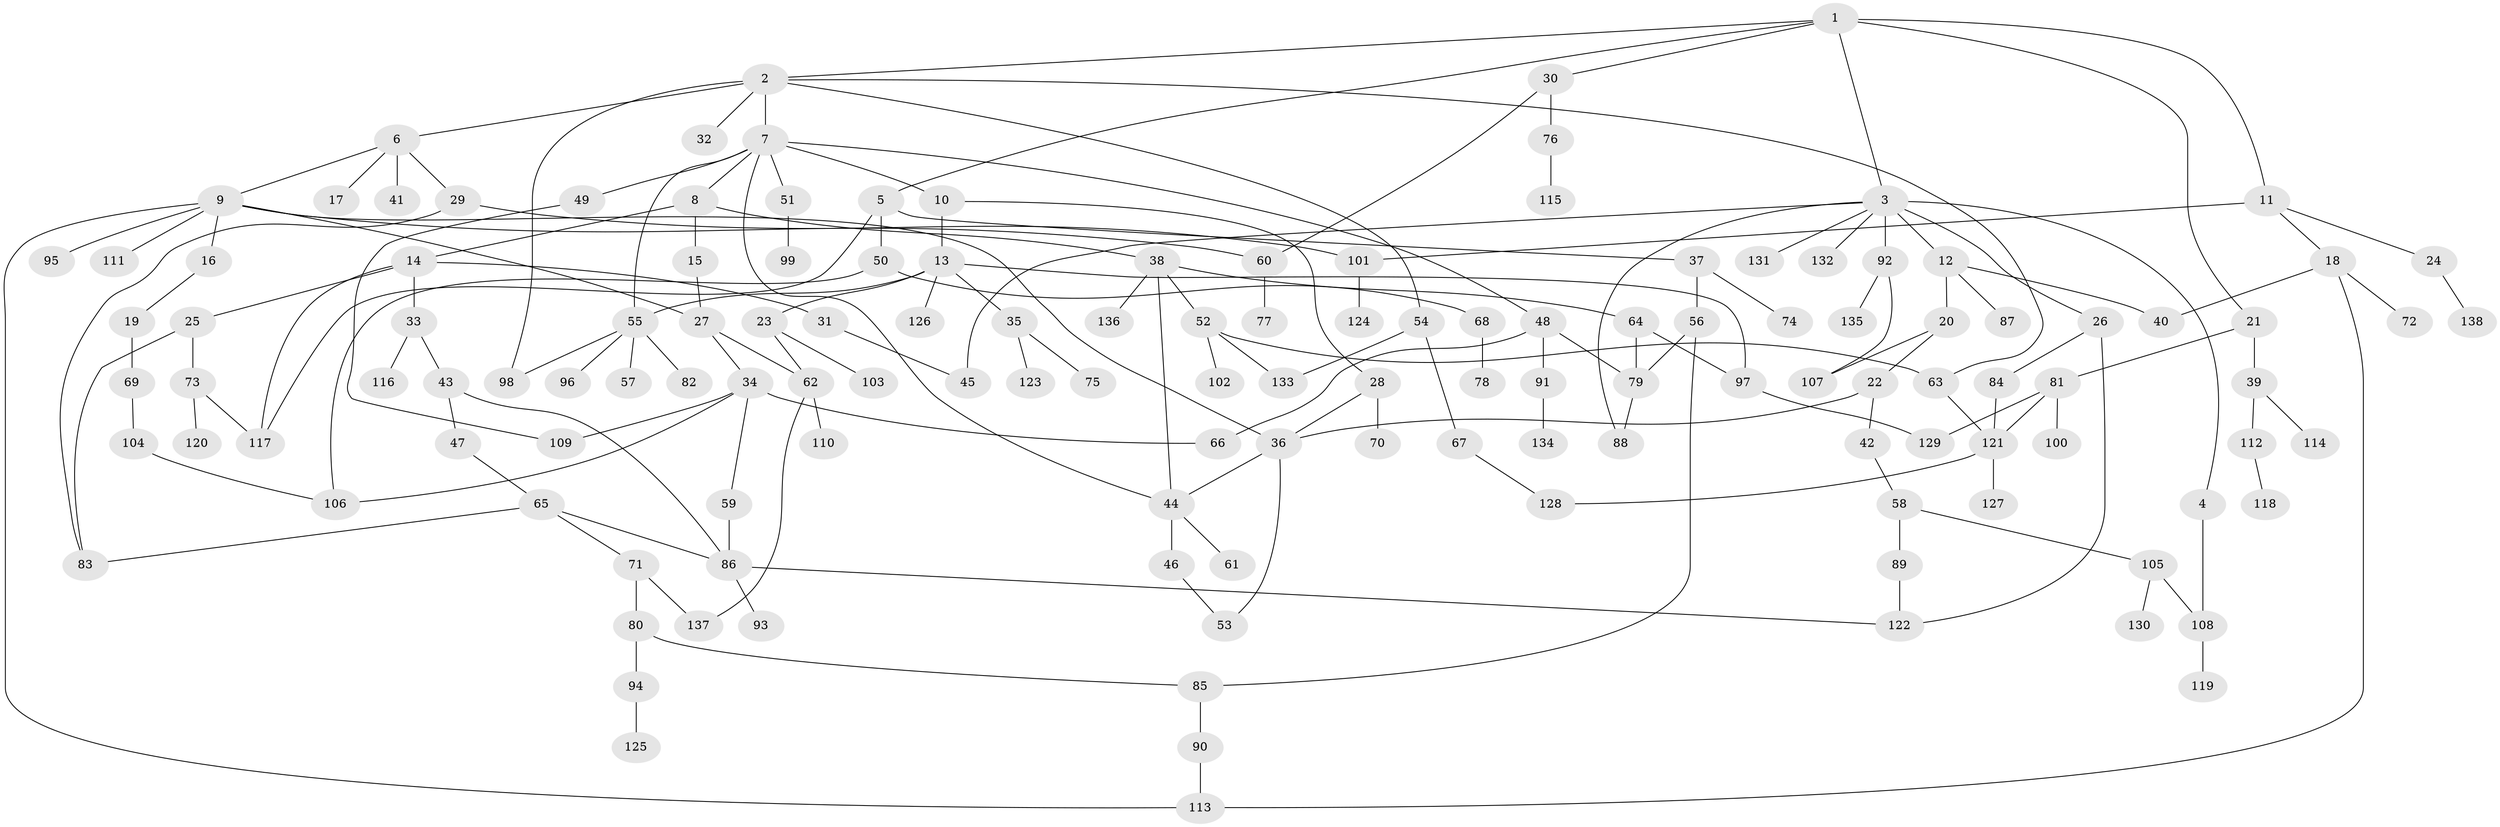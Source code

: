 // coarse degree distribution, {4: 0.08695652173913043, 1: 0.5072463768115942, 2: 0.2463768115942029, 3: 0.057971014492753624, 5: 0.043478260869565216, 16: 0.028985507246376812, 11: 0.014492753623188406, 7: 0.014492753623188406}
// Generated by graph-tools (version 1.1) at 2025/45/03/04/25 21:45:42]
// undirected, 138 vertices, 178 edges
graph export_dot {
graph [start="1"]
  node [color=gray90,style=filled];
  1;
  2;
  3;
  4;
  5;
  6;
  7;
  8;
  9;
  10;
  11;
  12;
  13;
  14;
  15;
  16;
  17;
  18;
  19;
  20;
  21;
  22;
  23;
  24;
  25;
  26;
  27;
  28;
  29;
  30;
  31;
  32;
  33;
  34;
  35;
  36;
  37;
  38;
  39;
  40;
  41;
  42;
  43;
  44;
  45;
  46;
  47;
  48;
  49;
  50;
  51;
  52;
  53;
  54;
  55;
  56;
  57;
  58;
  59;
  60;
  61;
  62;
  63;
  64;
  65;
  66;
  67;
  68;
  69;
  70;
  71;
  72;
  73;
  74;
  75;
  76;
  77;
  78;
  79;
  80;
  81;
  82;
  83;
  84;
  85;
  86;
  87;
  88;
  89;
  90;
  91;
  92;
  93;
  94;
  95;
  96;
  97;
  98;
  99;
  100;
  101;
  102;
  103;
  104;
  105;
  106;
  107;
  108;
  109;
  110;
  111;
  112;
  113;
  114;
  115;
  116;
  117;
  118;
  119;
  120;
  121;
  122;
  123;
  124;
  125;
  126;
  127;
  128;
  129;
  130;
  131;
  132;
  133;
  134;
  135;
  136;
  137;
  138;
  1 -- 2;
  1 -- 3;
  1 -- 5;
  1 -- 11;
  1 -- 21;
  1 -- 30;
  2 -- 6;
  2 -- 7;
  2 -- 32;
  2 -- 54;
  2 -- 63;
  2 -- 98;
  3 -- 4;
  3 -- 12;
  3 -- 26;
  3 -- 45;
  3 -- 92;
  3 -- 131;
  3 -- 132;
  3 -- 88;
  4 -- 108;
  5 -- 37;
  5 -- 50;
  5 -- 117;
  6 -- 9;
  6 -- 17;
  6 -- 29;
  6 -- 41;
  7 -- 8;
  7 -- 10;
  7 -- 48;
  7 -- 49;
  7 -- 51;
  7 -- 55;
  7 -- 44;
  8 -- 14;
  8 -- 15;
  8 -- 38;
  9 -- 16;
  9 -- 95;
  9 -- 111;
  9 -- 60;
  9 -- 36;
  9 -- 113;
  9 -- 27;
  10 -- 13;
  10 -- 28;
  11 -- 18;
  11 -- 24;
  11 -- 101;
  12 -- 20;
  12 -- 87;
  12 -- 40;
  13 -- 23;
  13 -- 35;
  13 -- 97;
  13 -- 126;
  13 -- 55;
  14 -- 25;
  14 -- 31;
  14 -- 33;
  14 -- 117;
  15 -- 27;
  16 -- 19;
  18 -- 40;
  18 -- 72;
  18 -- 113;
  19 -- 69;
  20 -- 22;
  20 -- 107;
  21 -- 39;
  21 -- 81;
  22 -- 36;
  22 -- 42;
  23 -- 62;
  23 -- 103;
  24 -- 138;
  25 -- 73;
  25 -- 83;
  26 -- 84;
  26 -- 122;
  27 -- 34;
  27 -- 62;
  28 -- 70;
  28 -- 36;
  29 -- 83;
  29 -- 101;
  30 -- 60;
  30 -- 76;
  31 -- 45;
  33 -- 43;
  33 -- 116;
  34 -- 59;
  34 -- 109;
  34 -- 106;
  34 -- 66;
  35 -- 75;
  35 -- 123;
  36 -- 44;
  36 -- 53;
  37 -- 56;
  37 -- 74;
  38 -- 44;
  38 -- 52;
  38 -- 64;
  38 -- 136;
  39 -- 112;
  39 -- 114;
  42 -- 58;
  43 -- 47;
  43 -- 86;
  44 -- 46;
  44 -- 61;
  46 -- 53;
  47 -- 65;
  48 -- 66;
  48 -- 91;
  48 -- 79;
  49 -- 109;
  50 -- 68;
  50 -- 106;
  51 -- 99;
  52 -- 102;
  52 -- 133;
  52 -- 63;
  54 -- 67;
  54 -- 133;
  55 -- 57;
  55 -- 82;
  55 -- 96;
  55 -- 98;
  56 -- 85;
  56 -- 79;
  58 -- 89;
  58 -- 105;
  59 -- 86;
  60 -- 77;
  62 -- 110;
  62 -- 137;
  63 -- 121;
  64 -- 79;
  64 -- 97;
  65 -- 71;
  65 -- 86;
  65 -- 83;
  67 -- 128;
  68 -- 78;
  69 -- 104;
  71 -- 80;
  71 -- 137;
  73 -- 120;
  73 -- 117;
  76 -- 115;
  79 -- 88;
  80 -- 85;
  80 -- 94;
  81 -- 100;
  81 -- 129;
  81 -- 121;
  84 -- 121;
  85 -- 90;
  86 -- 93;
  86 -- 122;
  89 -- 122;
  90 -- 113;
  91 -- 134;
  92 -- 135;
  92 -- 107;
  94 -- 125;
  97 -- 129;
  101 -- 124;
  104 -- 106;
  105 -- 108;
  105 -- 130;
  108 -- 119;
  112 -- 118;
  121 -- 127;
  121 -- 128;
}
